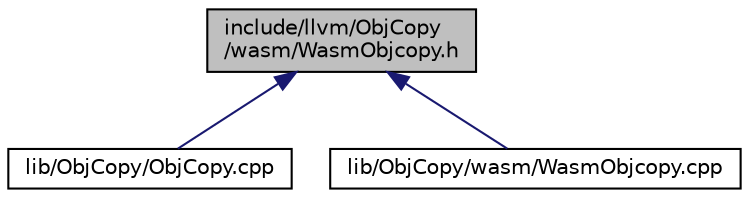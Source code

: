digraph "include/llvm/ObjCopy/wasm/WasmObjcopy.h"
{
 // LATEX_PDF_SIZE
  bgcolor="transparent";
  edge [fontname="Helvetica",fontsize="10",labelfontname="Helvetica",labelfontsize="10"];
  node [fontname="Helvetica",fontsize="10",shape=record];
  Node1 [label="include/llvm/ObjCopy\l/wasm/WasmObjcopy.h",height=0.2,width=0.4,color="black", fillcolor="grey75", style="filled", fontcolor="black",tooltip=" "];
  Node1 -> Node2 [dir="back",color="midnightblue",fontsize="10",style="solid",fontname="Helvetica"];
  Node2 [label="lib/ObjCopy/ObjCopy.cpp",height=0.2,width=0.4,color="black",URL="$ObjCopy_8cpp.html",tooltip=" "];
  Node1 -> Node3 [dir="back",color="midnightblue",fontsize="10",style="solid",fontname="Helvetica"];
  Node3 [label="lib/ObjCopy/wasm/WasmObjcopy.cpp",height=0.2,width=0.4,color="black",URL="$WasmObjcopy_8cpp.html",tooltip=" "];
}
